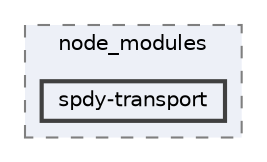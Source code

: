 digraph "pkiclassroomrescheduler/src/main/frontend/node_modules/spdy-transport"
{
 // LATEX_PDF_SIZE
  bgcolor="transparent";
  edge [fontname=Helvetica,fontsize=10,labelfontname=Helvetica,labelfontsize=10];
  node [fontname=Helvetica,fontsize=10,shape=box,height=0.2,width=0.4];
  compound=true
  subgraph clusterdir_72953eda66ccb3a2722c28e1c3e6c23b {
    graph [ bgcolor="#edf0f7", pencolor="grey50", label="node_modules", fontname=Helvetica,fontsize=10 style="filled,dashed", URL="dir_72953eda66ccb3a2722c28e1c3e6c23b.html",tooltip=""]
  dir_0b6c0e3d7c8eb33b8cc016cc331c191f [label="spdy-transport", fillcolor="#edf0f7", color="grey25", style="filled,bold", URL="dir_0b6c0e3d7c8eb33b8cc016cc331c191f.html",tooltip=""];
  }
}
